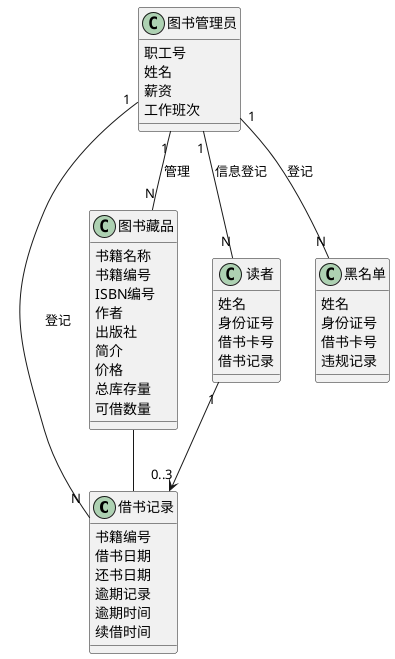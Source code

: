 @startuml

class 借书记录{
书籍编号
借书日期
还书日期
逾期记录
逾期时间
续借时间
}

class 图书管理员{
职工号
姓名
薪资
工作班次
}

class 图书藏品{
书籍名称
书籍编号
ISBN编号
作者
出版社
简介
价格
总库存量
可借数量
}

class 读者{
姓名
身份证号
借书卡号
借书记录
}

class 黑名单{
姓名
身份证号
借书卡号
违规记录
}

图书管理员  "1" -- "N" 借书记录 : 登记
图书管理员  "1" -- "N" 黑名单 : 登记
图书管理员  "1" -- "N" 图书藏品 : 管理
图书管理员  "1" -- "N" 读者 : 信息登记
图书藏品   --  借书记录
读者  "1" --> "0..3" 借书记录


@enduml